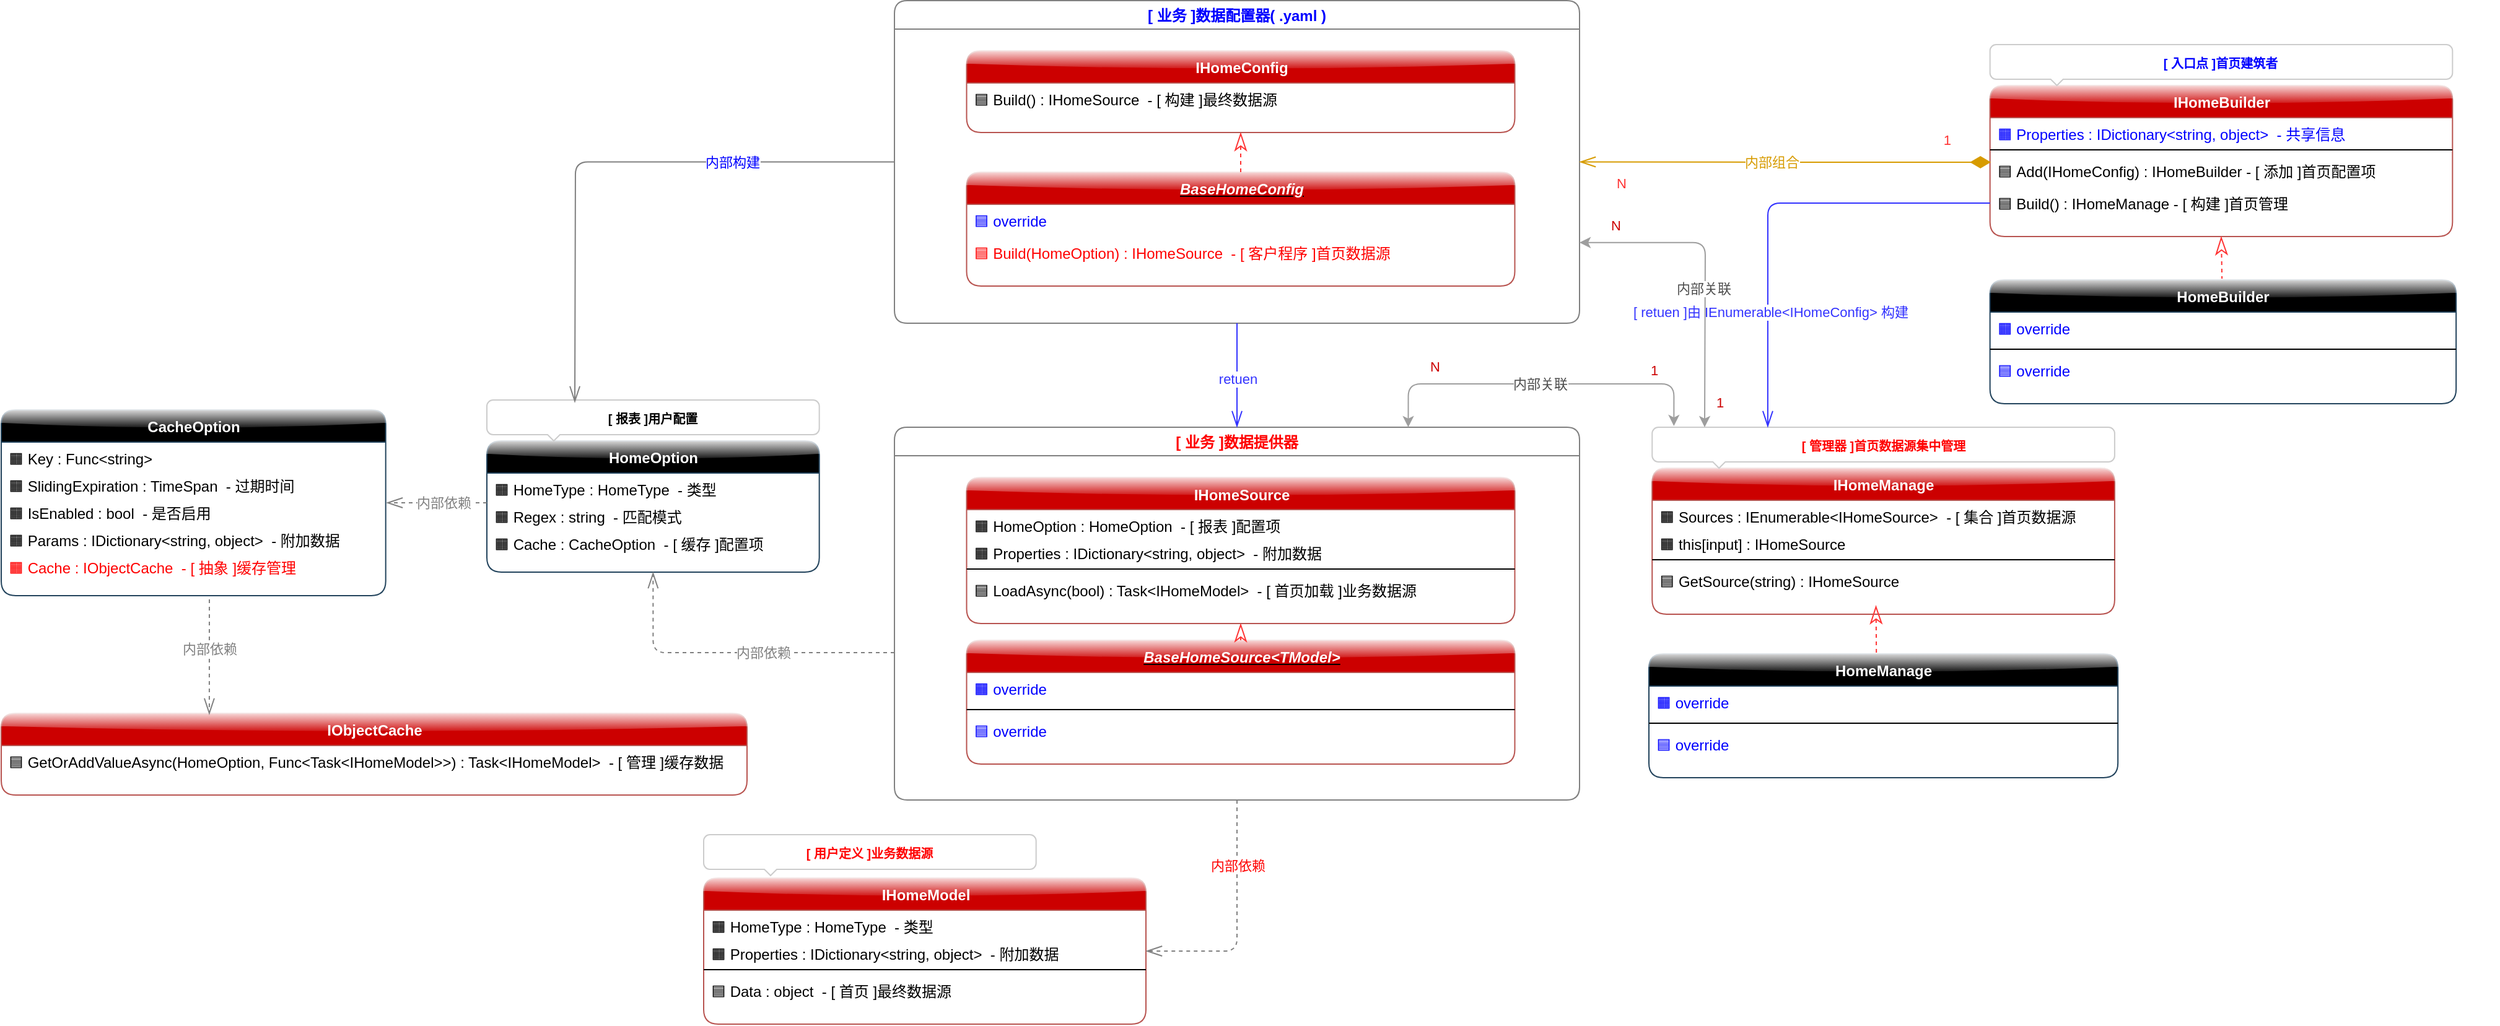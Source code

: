 <mxfile version="15.8.7" type="device"><diagram id="SY7ns65x8d1yD-m2NZGZ" name="第 1 页"><mxGraphModel dx="2246" dy="1025" grid="1" gridSize="7" guides="1" tooltips="1" connect="1" arrows="1" fold="1" page="1" pageScale="1" pageWidth="827" pageHeight="1169" math="0" shadow="0"><root><mxCell id="0"/><mxCell id="1" parent="0"/><mxCell id="hZXNGNh2uMzxgS16nsHw-1" value="" style="group;rounded=1;" parent="1" vertex="1" connectable="0"><mxGeometry x="812" y="168" width="448" height="175" as="geometry"/></mxCell><mxCell id="hZXNGNh2uMzxgS16nsHw-2" value="&lt;div style=&quot;text-align: left&quot;&gt;&lt;font color=&quot;#ffffff&quot;&gt;IHomeBuilder&lt;/font&gt;&lt;br&gt;&lt;/div&gt;" style="swimlane;fontStyle=1;align=center;verticalAlign=top;childLayout=stackLayout;horizontal=1;startSize=26;horizontalStack=0;resizeParent=1;resizeParentMax=0;resizeLast=0;collapsible=1;marginBottom=0;html=1;strokeColor=#b85450;fillColor=#CC0000;glass=1;rounded=1;" parent="hZXNGNh2uMzxgS16nsHw-1" vertex="1"><mxGeometry x="37.333" y="53" width="373.333" height="122" as="geometry"><mxRectangle x="37.333" y="53" width="105" height="28" as="alternateBounds"/></mxGeometry></mxCell><mxCell id="hZXNGNh2uMzxgS16nsHw-3" value="🟧 Properties : IDictionary&lt;string, object&gt;  - 共享信息" style="text;strokeColor=none;fillColor=none;align=left;verticalAlign=top;spacingLeft=4;spacingRight=4;overflow=hidden;rotatable=0;points=[[0,0.5],[1,0.5]];portConstraint=eastwest;rounded=1;fontColor=#0000FF;" parent="hZXNGNh2uMzxgS16nsHw-2" vertex="1"><mxGeometry y="26" width="373.333" height="22" as="geometry"/></mxCell><mxCell id="hZXNGNh2uMzxgS16nsHw-4" value="" style="line;strokeWidth=1;fillColor=none;align=left;verticalAlign=middle;spacingTop=-1;spacingLeft=3;spacingRight=3;rotatable=0;labelPosition=right;points=[];portConstraint=eastwest;rounded=1;" parent="hZXNGNh2uMzxgS16nsHw-2" vertex="1"><mxGeometry y="48" width="373.333" height="8" as="geometry"/></mxCell><mxCell id="hZXNGNh2uMzxgS16nsHw-5" value="🟦 Add(IHomeConfig) : IHomeBuilder - [ 添加 ]首页配置项" style="text;strokeColor=none;fillColor=none;align=left;verticalAlign=top;spacingLeft=4;spacingRight=4;overflow=hidden;rotatable=0;points=[[0,0.5],[1,0.5]];portConstraint=eastwest;rounded=1;" parent="hZXNGNh2uMzxgS16nsHw-2" vertex="1"><mxGeometry y="56" width="373.333" height="26" as="geometry"/></mxCell><mxCell id="hZXNGNh2uMzxgS16nsHw-7" value="🟦 Build() : IHomeManage - [ 构建 ]首页管理" style="text;strokeColor=none;fillColor=none;align=left;verticalAlign=top;spacingLeft=4;spacingRight=4;overflow=hidden;rotatable=0;points=[[0,0.5],[1,0.5]];portConstraint=eastwest;rounded=1;" parent="hZXNGNh2uMzxgS16nsHw-2" vertex="1"><mxGeometry y="82" width="373.333" height="26" as="geometry"/></mxCell><mxCell id="hZXNGNh2uMzxgS16nsHw-21" value="" style="text;strokeColor=none;fillColor=none;align=left;verticalAlign=middle;spacingTop=-1;spacingLeft=4;spacingRight=4;rotatable=0;labelPosition=right;points=[];portConstraint=eastwest;" parent="hZXNGNh2uMzxgS16nsHw-2" vertex="1"><mxGeometry y="108" width="373.333" height="14" as="geometry"/></mxCell><mxCell id="hZXNGNh2uMzxgS16nsHw-6" value="&lt;font color=&quot;#0000ff&quot;&gt;[ 入口点 ]首页建筑者&lt;/font&gt;" style="html=1;shadow=0;dashed=0;shape=mxgraph.bootstrap.popover;fillColor=#ffffff;strokeColor=#CCCCCC;dx=54;dy=5;rSize=5;whiteSpace=wrap;verticalAlign=top;spacing=10;fontSize=10;spacingLeft=0;align=center;spacingTop=-5;sketch=0;rounded=1;fontStyle=1" parent="hZXNGNh2uMzxgS16nsHw-1" vertex="1"><mxGeometry x="37.333" y="20" width="373.333" height="33" as="geometry"/></mxCell><mxCell id="hZXNGNh2uMzxgS16nsHw-14" value="" style="endArrow=classicThin;dashed=1;endFill=0;endSize=12;html=1;startSize=6;strokeColor=#FF3333;entryX=0.5;entryY=1;entryDx=0;entryDy=0;" parent="1" source="hZXNGNh2uMzxgS16nsHw-15" target="hZXNGNh2uMzxgS16nsHw-2" edge="1"><mxGeometry width="160" relative="1" as="geometry"><mxPoint x="1023" y="385" as="sourcePoint"/><mxPoint x="1023" y="343" as="targetPoint"/></mxGeometry></mxCell><mxCell id="hZXNGNh2uMzxgS16nsHw-15" value="&lt;font color=&quot;#ffffff&quot;&gt;HomeBuilder&lt;/font&gt;" style="swimlane;fontStyle=1;align=center;verticalAlign=top;childLayout=stackLayout;horizontal=1;startSize=26;horizontalStack=0;resizeParent=1;resizeParentMax=0;resizeLast=0;collapsible=1;marginBottom=0;html=1;strokeColor=#23445d;glass=1;fillColor=#000000;rounded=1;" parent="1" vertex="1"><mxGeometry x="849.33" y="378" width="376.25" height="100" as="geometry"/></mxCell><mxCell id="hZXNGNh2uMzxgS16nsHw-20" value="🟧 override" style="text;strokeColor=none;fillColor=none;align=left;verticalAlign=top;spacingLeft=4;spacingRight=4;overflow=hidden;rotatable=0;points=[[0,0.5],[1,0.5]];portConstraint=eastwest;fontColor=#0000FF;rounded=1;" parent="hZXNGNh2uMzxgS16nsHw-15" vertex="1"><mxGeometry y="26" width="376.25" height="26" as="geometry"/></mxCell><mxCell id="hZXNGNh2uMzxgS16nsHw-17" value="" style="line;strokeWidth=1;fillColor=none;align=left;verticalAlign=middle;spacingTop=-1;spacingLeft=3;spacingRight=3;rotatable=0;labelPosition=right;points=[];portConstraint=eastwest;rounded=1;" parent="hZXNGNh2uMzxgS16nsHw-15" vertex="1"><mxGeometry y="52" width="376.25" height="8" as="geometry"/></mxCell><mxCell id="hZXNGNh2uMzxgS16nsHw-19" value="🟦 override" style="text;strokeColor=none;fillColor=none;align=left;verticalAlign=top;spacingLeft=4;spacingRight=4;overflow=hidden;rotatable=0;points=[[0,0.5],[1,0.5]];portConstraint=eastwest;fontColor=#0000FF;rounded=1;" parent="hZXNGNh2uMzxgS16nsHw-15" vertex="1"><mxGeometry y="60" width="376.25" height="26" as="geometry"/></mxCell><mxCell id="hZXNGNh2uMzxgS16nsHw-22" value="" style="text;strokeColor=none;fillColor=none;align=left;verticalAlign=middle;spacingTop=-1;spacingLeft=4;spacingRight=4;rotatable=0;labelPosition=right;points=[];portConstraint=eastwest;" parent="hZXNGNh2uMzxgS16nsHw-15" vertex="1"><mxGeometry y="86" width="376.25" height="14" as="geometry"/></mxCell><mxCell id="hZXNGNh2uMzxgS16nsHw-38" value="[ 业务 ]数据配置器( .yaml )" style="swimlane;sketch=0;strokeColor=#808080;align=center;rounded=1;fontColor=#0000FF;" parent="1" vertex="1"><mxGeometry x="-35" y="152.5" width="553" height="260.5" as="geometry"><mxRectangle x="-35" y="152.5" width="84" height="28" as="alternateBounds"/></mxGeometry></mxCell><mxCell id="hZXNGNh2uMzxgS16nsHw-32" value="" style="group;rounded=1;" parent="hZXNGNh2uMzxgS16nsHw-38" vertex="1" connectable="0"><mxGeometry x="14" y="85.5" width="531" height="155" as="geometry"/></mxCell><mxCell id="hZXNGNh2uMzxgS16nsHw-33" value="&lt;div style=&quot;text-align: left&quot;&gt;&lt;font color=&quot;#ffffff&quot;&gt;BaseHomeConfig&lt;/font&gt;&lt;br&gt;&lt;/div&gt;" style="swimlane;fontStyle=7;align=center;verticalAlign=top;childLayout=stackLayout;horizontal=1;startSize=26;horizontalStack=0;resizeParent=1;resizeParentMax=0;resizeLast=0;collapsible=1;marginBottom=0;html=1;strokeColor=#b85450;fillColor=#CC0000;glass=1;rounded=1;" parent="hZXNGNh2uMzxgS16nsHw-32" vertex="1"><mxGeometry x="44.25" y="53" width="442.5" height="92" as="geometry"/></mxCell><mxCell id="hZXNGNh2uMzxgS16nsHw-41" value="🟦 override" style="text;strokeColor=none;fillColor=none;align=left;verticalAlign=top;spacingLeft=4;spacingRight=4;overflow=hidden;rotatable=0;points=[[0,0.5],[1,0.5]];portConstraint=eastwest;fontColor=#0000FF;rounded=1;" parent="hZXNGNh2uMzxgS16nsHw-33" vertex="1"><mxGeometry y="26" width="442.5" height="26" as="geometry"/></mxCell><mxCell id="hZXNGNh2uMzxgS16nsHw-42" value="🟦 Build(HomeOption) : IHomeSource  - [ 客户程序 ]首页数据源" style="text;strokeColor=none;fillColor=none;align=left;verticalAlign=top;spacingLeft=4;spacingRight=4;overflow=hidden;rotatable=0;points=[[0,0.5],[1,0.5]];portConstraint=eastwest;rounded=1;fontColor=#FF0000;" parent="hZXNGNh2uMzxgS16nsHw-33" vertex="1"><mxGeometry y="52" width="442.5" height="26" as="geometry"/></mxCell><mxCell id="hZXNGNh2uMzxgS16nsHw-43" value="" style="text;strokeColor=none;fillColor=none;align=left;verticalAlign=middle;spacingTop=-1;spacingLeft=4;spacingRight=4;rotatable=0;labelPosition=right;points=[];portConstraint=eastwest;fontColor=#0000FF;" parent="hZXNGNh2uMzxgS16nsHw-33" vertex="1"><mxGeometry y="78" width="442.5" height="14" as="geometry"/></mxCell><mxCell id="hZXNGNh2uMzxgS16nsHw-40" value="" style="endArrow=classicThin;dashed=1;endFill=0;endSize=12;html=1;startSize=6;strokeColor=#FF3333;exitX=0.5;exitY=0;exitDx=0;exitDy=0;entryX=0.5;entryY=1;entryDx=0;entryDy=0;" parent="hZXNGNh2uMzxgS16nsHw-38" source="hZXNGNh2uMzxgS16nsHw-33" target="hZXNGNh2uMzxgS16nsHw-25" edge="1"><mxGeometry width="160" relative="1" as="geometry"><mxPoint x="484.433" y="266" as="sourcePoint"/><mxPoint x="246" y="161" as="targetPoint"/></mxGeometry></mxCell><mxCell id="hZXNGNh2uMzxgS16nsHw-25" value="&lt;div style=&quot;text-align: left&quot;&gt;&lt;font color=&quot;#ffffff&quot;&gt;IHomeConfig&lt;/font&gt;&lt;br&gt;&lt;/div&gt;" style="swimlane;fontStyle=1;align=center;verticalAlign=top;childLayout=stackLayout;horizontal=1;startSize=26;horizontalStack=0;resizeParent=1;resizeParentMax=0;resizeLast=0;collapsible=1;marginBottom=0;html=1;strokeColor=#b85450;fillColor=#CC0000;glass=1;rounded=1;" parent="hZXNGNh2uMzxgS16nsHw-38" vertex="1"><mxGeometry x="58.25" y="40.5" width="442.5" height="66" as="geometry"><mxRectangle x="37.333" y="53" width="105" height="28" as="alternateBounds"/></mxGeometry></mxCell><mxCell id="hZXNGNh2uMzxgS16nsHw-28" value="🟦 Build() : IHomeSource  - [ 构建 ]最终数据源" style="text;strokeColor=none;fillColor=none;align=left;verticalAlign=top;spacingLeft=4;spacingRight=4;overflow=hidden;rotatable=0;points=[[0,0.5],[1,0.5]];portConstraint=eastwest;rounded=1;" parent="hZXNGNh2uMzxgS16nsHw-25" vertex="1"><mxGeometry y="26" width="442.5" height="26" as="geometry"/></mxCell><mxCell id="hZXNGNh2uMzxgS16nsHw-30" value="" style="text;strokeColor=none;fillColor=none;align=left;verticalAlign=middle;spacingTop=-1;spacingLeft=4;spacingRight=4;rotatable=0;labelPosition=right;points=[];portConstraint=eastwest;" parent="hZXNGNh2uMzxgS16nsHw-25" vertex="1"><mxGeometry y="52" width="442.5" height="14" as="geometry"/></mxCell><mxCell id="hZXNGNh2uMzxgS16nsHw-49" value="" style="group;rounded=1;" parent="1" vertex="1" connectable="0"><mxGeometry x="-378" y="455" width="322" height="159" as="geometry"/></mxCell><mxCell id="hZXNGNh2uMzxgS16nsHw-50" value="&lt;font color=&quot;#ffffff&quot;&gt;HomeOption&lt;/font&gt;" style="swimlane;fontStyle=1;align=center;verticalAlign=top;childLayout=stackLayout;horizontal=1;startSize=26;horizontalStack=0;resizeParent=1;resizeParentMax=0;resizeLast=0;collapsible=1;marginBottom=0;html=1;strokeColor=#23445d;glass=1;fillColor=#000000;rounded=1;" parent="hZXNGNh2uMzxgS16nsHw-49" vertex="1"><mxGeometry x="14.003" y="53" width="268.333" height="106" as="geometry"><mxRectangle x="14.003" y="53" width="98" height="28" as="alternateBounds"/></mxGeometry></mxCell><mxCell id="jyAN3Wuhjt9Z0SbVjXpQ-43" value="🟧 HomeType : HomeType  - 类型" style="text;strokeColor=none;fillColor=none;align=left;verticalAlign=top;spacingLeft=4;spacingRight=4;overflow=hidden;rotatable=0;points=[[0,0.5],[1,0.5]];portConstraint=eastwest;rounded=1;" parent="hZXNGNh2uMzxgS16nsHw-50" vertex="1"><mxGeometry y="26" width="268.333" height="22" as="geometry"/></mxCell><mxCell id="jyAN3Wuhjt9Z0SbVjXpQ-41" value="🟧 Regex : string  - 匹配模式" style="text;strokeColor=none;fillColor=none;align=left;verticalAlign=top;spacingLeft=4;spacingRight=4;overflow=hidden;rotatable=0;points=[[0,0.5],[1,0.5]];portConstraint=eastwest;rounded=1;" parent="hZXNGNh2uMzxgS16nsHw-50" vertex="1"><mxGeometry y="48" width="268.333" height="22" as="geometry"/></mxCell><mxCell id="jyAN3Wuhjt9Z0SbVjXpQ-42" value="🟧 Cache : CacheOption  - [ 缓存 ]配置项" style="text;strokeColor=none;fillColor=none;align=left;verticalAlign=top;spacingLeft=4;spacingRight=4;overflow=hidden;rotatable=0;points=[[0,0.5],[1,0.5]];portConstraint=eastwest;rounded=1;" parent="hZXNGNh2uMzxgS16nsHw-50" vertex="1"><mxGeometry y="70" width="268.333" height="22" as="geometry"/></mxCell><mxCell id="hZXNGNh2uMzxgS16nsHw-58" value="" style="text;strokeColor=none;fillColor=none;align=left;verticalAlign=middle;spacingTop=-1;spacingLeft=4;spacingRight=4;rotatable=0;labelPosition=right;points=[];portConstraint=eastwest;fontColor=#FF0000;" parent="hZXNGNh2uMzxgS16nsHw-50" vertex="1"><mxGeometry y="92" width="268.333" height="14" as="geometry"/></mxCell><mxCell id="hZXNGNh2uMzxgS16nsHw-54" value="&lt;b&gt;[ 报表 ]用户配置&lt;/b&gt;" style="html=1;shadow=0;dashed=0;shape=mxgraph.bootstrap.popover;fillColor=#ffffff;strokeColor=#CCCCCC;dx=54;dy=5;rSize=5;whiteSpace=wrap;verticalAlign=top;spacing=10;fontSize=10;spacingLeft=0;align=center;spacingTop=-5;sketch=0;rounded=1;" parent="hZXNGNh2uMzxgS16nsHw-49" vertex="1"><mxGeometry x="14.003" y="20" width="268.333" height="33" as="geometry"/></mxCell><mxCell id="hZXNGNh2uMzxgS16nsHw-59" value="&lt;font color=&quot;#0000ff&quot;&gt;内部构建&lt;/font&gt;" style="endArrow=openThin;endSize=11;html=1;fontColor=#000000;endFill=0;fillColor=#bac8d3;strokeColor=#808080;edgeStyle=orthogonalEdgeStyle;exitX=0;exitY=0.5;exitDx=0;exitDy=0;" parent="1" source="hZXNGNh2uMzxgS16nsHw-38" edge="1"><mxGeometry x="-0.418" width="160" relative="1" as="geometry"><mxPoint x="-35" y="390" as="sourcePoint"/><mxPoint x="-293" y="477" as="targetPoint"/><mxPoint as="offset"/></mxGeometry></mxCell><mxCell id="jyAN3Wuhjt9Z0SbVjXpQ-1" value="&lt;font color=&quot;#d79b00&quot;&gt;内部组合&lt;/font&gt;" style="endArrow=openThin;html=1;endSize=11;startArrow=diamondThin;startSize=14;startFill=1;edgeStyle=orthogonalEdgeStyle;fontColor=#000000;fillColor=#ffcd28;gradientColor=#ffa500;strokeColor=#D79B00;endFill=0;exitX=0.002;exitY=0.231;exitDx=0;exitDy=0;entryX=1;entryY=0.5;entryDx=0;entryDy=0;exitPerimeter=0;" parent="1" source="hZXNGNh2uMzxgS16nsHw-5" target="hZXNGNh2uMzxgS16nsHw-38" edge="1"><mxGeometry x="0.067" relative="1" as="geometry"><mxPoint x="371" y="192" as="sourcePoint"/><mxPoint x="371" y="42" as="targetPoint"/><mxPoint as="offset"/></mxGeometry></mxCell><mxCell id="jyAN3Wuhjt9Z0SbVjXpQ-2" value="N" style="edgeLabel;resizable=0;html=1;align=left;verticalAlign=top;fontColor=#FF3333;rounded=1;" parent="jyAN3Wuhjt9Z0SbVjXpQ-1" connectable="0" vertex="1"><mxGeometry x="-1" relative="1" as="geometry"><mxPoint x="-304.08" y="3.99" as="offset"/></mxGeometry></mxCell><mxCell id="jyAN3Wuhjt9Z0SbVjXpQ-3" value="1" style="edgeLabel;resizable=0;html=1;align=right;verticalAlign=top;fontColor=#FF3333;rounded=1;" parent="jyAN3Wuhjt9Z0SbVjXpQ-1" connectable="0" vertex="1"><mxGeometry x="1" relative="1" as="geometry"><mxPoint x="300.72" y="-30.75" as="offset"/></mxGeometry></mxCell><mxCell id="jyAN3Wuhjt9Z0SbVjXpQ-4" value="[ 业务 ]数据提供器" style="swimlane;sketch=0;strokeColor=#808080;align=center;rounded=1;fontColor=#FF0000;" parent="1" vertex="1"><mxGeometry x="-35" y="497" width="553" height="301" as="geometry"><mxRectangle x="-35" y="497" width="84" height="28" as="alternateBounds"/></mxGeometry></mxCell><mxCell id="jyAN3Wuhjt9Z0SbVjXpQ-5" value="" style="group;rounded=1;" parent="jyAN3Wuhjt9Z0SbVjXpQ-4" vertex="1" connectable="0"><mxGeometry x="14" y="119" width="531" height="155" as="geometry"/></mxCell><mxCell id="jyAN3Wuhjt9Z0SbVjXpQ-6" value="&lt;div style=&quot;text-align: left&quot;&gt;&lt;font color=&quot;#ffffff&quot;&gt;BaseHomeSource&amp;lt;TModel&amp;gt;&lt;/font&gt;&lt;br&gt;&lt;/div&gt;" style="swimlane;fontStyle=7;align=center;verticalAlign=top;childLayout=stackLayout;horizontal=1;startSize=26;horizontalStack=0;resizeParent=1;resizeParentMax=0;resizeLast=0;collapsible=1;marginBottom=0;html=1;strokeColor=#b85450;fillColor=#CC0000;glass=1;rounded=1;" parent="jyAN3Wuhjt9Z0SbVjXpQ-5" vertex="1"><mxGeometry x="44.25" y="53" width="442.5" height="100" as="geometry"/></mxCell><mxCell id="jyAN3Wuhjt9Z0SbVjXpQ-16" value="🟧 override" style="text;strokeColor=none;fillColor=none;align=left;verticalAlign=top;spacingLeft=4;spacingRight=4;overflow=hidden;rotatable=0;points=[[0,0.5],[1,0.5]];portConstraint=eastwest;fontColor=#0000FF;rounded=1;" parent="jyAN3Wuhjt9Z0SbVjXpQ-6" vertex="1"><mxGeometry y="26" width="442.5" height="26" as="geometry"/></mxCell><mxCell id="jyAN3Wuhjt9Z0SbVjXpQ-17" value="" style="line;strokeWidth=1;fillColor=none;align=left;verticalAlign=middle;spacingTop=-1;spacingLeft=3;spacingRight=3;rotatable=0;labelPosition=right;points=[];portConstraint=eastwest;rounded=1;" parent="jyAN3Wuhjt9Z0SbVjXpQ-6" vertex="1"><mxGeometry y="52" width="442.5" height="8" as="geometry"/></mxCell><mxCell id="jyAN3Wuhjt9Z0SbVjXpQ-7" value="🟦 override" style="text;strokeColor=none;fillColor=none;align=left;verticalAlign=top;spacingLeft=4;spacingRight=4;overflow=hidden;rotatable=0;points=[[0,0.5],[1,0.5]];portConstraint=eastwest;fontColor=#0000FF;rounded=1;" parent="jyAN3Wuhjt9Z0SbVjXpQ-6" vertex="1"><mxGeometry y="60" width="442.5" height="26" as="geometry"/></mxCell><mxCell id="jyAN3Wuhjt9Z0SbVjXpQ-9" value="" style="text;strokeColor=none;fillColor=none;align=left;verticalAlign=middle;spacingTop=-1;spacingLeft=4;spacingRight=4;rotatable=0;labelPosition=right;points=[];portConstraint=eastwest;fontColor=#0000FF;" parent="jyAN3Wuhjt9Z0SbVjXpQ-6" vertex="1"><mxGeometry y="86" width="442.5" height="14" as="geometry"/></mxCell><mxCell id="jyAN3Wuhjt9Z0SbVjXpQ-10" value="" style="endArrow=classicThin;dashed=1;endFill=0;endSize=12;html=1;startSize=6;strokeColor=#FF3333;exitX=0.5;exitY=0;exitDx=0;exitDy=0;entryX=0.5;entryY=1;entryDx=0;entryDy=0;" parent="jyAN3Wuhjt9Z0SbVjXpQ-4" source="jyAN3Wuhjt9Z0SbVjXpQ-6" target="jyAN3Wuhjt9Z0SbVjXpQ-11" edge="1"><mxGeometry width="160" relative="1" as="geometry"><mxPoint x="484.433" y="266" as="sourcePoint"/><mxPoint x="246" y="161" as="targetPoint"/></mxGeometry></mxCell><mxCell id="jyAN3Wuhjt9Z0SbVjXpQ-11" value="&lt;div style=&quot;text-align: left&quot;&gt;&lt;font color=&quot;#ffffff&quot;&gt;IHomeSource&lt;/font&gt;&lt;br&gt;&lt;/div&gt;" style="swimlane;fontStyle=1;align=center;verticalAlign=top;childLayout=stackLayout;horizontal=1;startSize=26;horizontalStack=0;resizeParent=1;resizeParentMax=0;resizeLast=0;collapsible=1;marginBottom=0;html=1;strokeColor=#b85450;fillColor=#CC0000;glass=1;rounded=1;" parent="jyAN3Wuhjt9Z0SbVjXpQ-4" vertex="1"><mxGeometry x="58.25" y="40.5" width="442.5" height="118" as="geometry"><mxRectangle x="37.333" y="53" width="105" height="28" as="alternateBounds"/></mxGeometry></mxCell><mxCell id="jyAN3Wuhjt9Z0SbVjXpQ-14" value="🟧 HomeOption : HomeOption  - [ 报表 ]配置项" style="text;strokeColor=none;fillColor=none;align=left;verticalAlign=top;spacingLeft=4;spacingRight=4;overflow=hidden;rotatable=0;points=[[0,0.5],[1,0.5]];portConstraint=eastwest;rounded=1;" parent="jyAN3Wuhjt9Z0SbVjXpQ-11" vertex="1"><mxGeometry y="26" width="442.5" height="22" as="geometry"/></mxCell><mxCell id="uNJPFzt8J9n4XxDeCnJy-1" value="🟧 Properties : IDictionary&lt;string, object&gt;  - 附加数据" style="text;strokeColor=none;fillColor=none;align=left;verticalAlign=top;spacingLeft=4;spacingRight=4;overflow=hidden;rotatable=0;points=[[0,0.5],[1,0.5]];portConstraint=eastwest;rounded=1;fontColor=#000000;" parent="jyAN3Wuhjt9Z0SbVjXpQ-11" vertex="1"><mxGeometry y="48" width="442.5" height="22" as="geometry"/></mxCell><mxCell id="jyAN3Wuhjt9Z0SbVjXpQ-15" value="" style="line;strokeWidth=1;fillColor=none;align=left;verticalAlign=middle;spacingTop=-1;spacingLeft=3;spacingRight=3;rotatable=0;labelPosition=right;points=[];portConstraint=eastwest;rounded=1;" parent="jyAN3Wuhjt9Z0SbVjXpQ-11" vertex="1"><mxGeometry y="70" width="442.5" height="8" as="geometry"/></mxCell><mxCell id="jyAN3Wuhjt9Z0SbVjXpQ-12" value="🟦 LoadAsync(bool) : Task&lt;IHomeModel&gt;  - [ 首页加载 ]业务数据源" style="text;strokeColor=none;fillColor=none;align=left;verticalAlign=top;spacingLeft=4;spacingRight=4;overflow=hidden;rotatable=0;points=[[0,0.5],[1,0.5]];portConstraint=eastwest;rounded=1;" parent="jyAN3Wuhjt9Z0SbVjXpQ-11" vertex="1"><mxGeometry y="78" width="442.5" height="26" as="geometry"/></mxCell><mxCell id="jyAN3Wuhjt9Z0SbVjXpQ-13" value="" style="text;strokeColor=none;fillColor=none;align=left;verticalAlign=middle;spacingTop=-1;spacingLeft=4;spacingRight=4;rotatable=0;labelPosition=right;points=[];portConstraint=eastwest;" parent="jyAN3Wuhjt9Z0SbVjXpQ-11" vertex="1"><mxGeometry y="104" width="442.5" height="14" as="geometry"/></mxCell><mxCell id="jyAN3Wuhjt9Z0SbVjXpQ-18" value="&lt;font color=&quot;#808080&quot;&gt;内部依赖&lt;/font&gt;" style="endArrow=openThin;endSize=11;dashed=1;html=1;fontColor=#000000;endFill=0;fillColor=#bac8d3;strokeColor=#808080;edgeStyle=orthogonalEdgeStyle;entryX=0.5;entryY=1;entryDx=0;entryDy=0;" parent="1" target="hZXNGNh2uMzxgS16nsHw-50" edge="1"><mxGeometry x="-0.184" width="160" relative="1" as="geometry"><mxPoint x="-35" y="679" as="sourcePoint"/><mxPoint x="-301" y="623" as="targetPoint"/><mxPoint as="offset"/><Array as="points"><mxPoint x="-35" y="679"/><mxPoint x="-230" y="679"/></Array></mxGeometry></mxCell><mxCell id="jyAN3Wuhjt9Z0SbVjXpQ-19" value="&lt;font color=&quot;#3333ff&quot;&gt;retuen&lt;/font&gt;" style="endArrow=openThin;endSize=11;html=1;fontColor=#000000;endFill=0;fillColor=#0050ef;strokeColor=#3333FF;exitX=0.5;exitY=1;exitDx=0;exitDy=0;entryX=0.5;entryY=0;entryDx=0;entryDy=0;" parent="1" source="hZXNGNh2uMzxgS16nsHw-38" target="jyAN3Wuhjt9Z0SbVjXpQ-4" edge="1"><mxGeometry x="0.067" width="160" relative="1" as="geometry"><mxPoint x="708" y="192" as="sourcePoint"/><mxPoint x="708" y="42" as="targetPoint"/><mxPoint as="offset"/><Array as="points"/></mxGeometry></mxCell><mxCell id="jyAN3Wuhjt9Z0SbVjXpQ-20" value="" style="group;rounded=1;" parent="1" vertex="1" connectable="0"><mxGeometry x="532" y="490" width="487.957" height="175" as="geometry"/></mxCell><mxCell id="jyAN3Wuhjt9Z0SbVjXpQ-21" value="&lt;div style=&quot;text-align: left&quot;&gt;&lt;font color=&quot;#ffffff&quot;&gt;IHomeManage&lt;/font&gt;&lt;br&gt;&lt;/div&gt;" style="swimlane;fontStyle=1;align=center;verticalAlign=top;childLayout=stackLayout;horizontal=1;startSize=26;horizontalStack=0;resizeParent=1;resizeParentMax=0;resizeLast=0;collapsible=1;marginBottom=0;html=1;strokeColor=#b85450;fillColor=#CC0000;glass=1;rounded=1;" parent="jyAN3Wuhjt9Z0SbVjXpQ-20" vertex="1"><mxGeometry x="44.623" y="40" width="373.333" height="118" as="geometry"><mxRectangle x="44.623" y="40" width="105" height="28" as="alternateBounds"/></mxGeometry></mxCell><mxCell id="jyAN3Wuhjt9Z0SbVjXpQ-22" value="🟧 Sources : IEnumerable&lt;IHomeSource&gt;  - [ 集合 ]首页数据源" style="text;strokeColor=none;fillColor=none;align=left;verticalAlign=top;spacingLeft=4;spacingRight=4;overflow=hidden;rotatable=0;points=[[0,0.5],[1,0.5]];portConstraint=eastwest;rounded=1;" parent="jyAN3Wuhjt9Z0SbVjXpQ-21" vertex="1"><mxGeometry y="26" width="373.333" height="22" as="geometry"/></mxCell><mxCell id="jyAN3Wuhjt9Z0SbVjXpQ-30" value="🟧 this[input] : IHomeSource  " style="text;strokeColor=none;fillColor=none;align=left;verticalAlign=top;spacingLeft=4;spacingRight=4;overflow=hidden;rotatable=0;points=[[0,0.5],[1,0.5]];portConstraint=eastwest;rounded=1;" parent="jyAN3Wuhjt9Z0SbVjXpQ-21" vertex="1"><mxGeometry y="48" width="373.333" height="22" as="geometry"/></mxCell><mxCell id="jyAN3Wuhjt9Z0SbVjXpQ-23" value="" style="line;strokeWidth=1;fillColor=none;align=left;verticalAlign=middle;spacingTop=-1;spacingLeft=3;spacingRight=3;rotatable=0;labelPosition=right;points=[];portConstraint=eastwest;rounded=1;" parent="jyAN3Wuhjt9Z0SbVjXpQ-21" vertex="1"><mxGeometry y="70" width="373.333" height="8" as="geometry"/></mxCell><mxCell id="jyAN3Wuhjt9Z0SbVjXpQ-24" value="🟦 GetSource(string) : IHomeSource" style="text;strokeColor=none;fillColor=none;align=left;verticalAlign=top;spacingLeft=4;spacingRight=4;overflow=hidden;rotatable=0;points=[[0,0.5],[1,0.5]];portConstraint=eastwest;rounded=1;" parent="jyAN3Wuhjt9Z0SbVjXpQ-21" vertex="1"><mxGeometry y="78" width="373.333" height="26" as="geometry"/></mxCell><mxCell id="jyAN3Wuhjt9Z0SbVjXpQ-26" value="" style="text;strokeColor=none;fillColor=none;align=left;verticalAlign=middle;spacingTop=-1;spacingLeft=4;spacingRight=4;rotatable=0;labelPosition=right;points=[];portConstraint=eastwest;" parent="jyAN3Wuhjt9Z0SbVjXpQ-21" vertex="1"><mxGeometry y="104" width="373.333" height="14" as="geometry"/></mxCell><mxCell id="jyAN3Wuhjt9Z0SbVjXpQ-27" value="&lt;font color=&quot;#ff0000&quot;&gt;[ 管理器 ]首页数据源集中管理&lt;/font&gt;" style="html=1;shadow=0;dashed=0;shape=mxgraph.bootstrap.popover;fillColor=#ffffff;strokeColor=#CCCCCC;dx=54;dy=5;rSize=5;whiteSpace=wrap;verticalAlign=top;spacing=10;fontSize=10;spacingLeft=0;align=center;spacingTop=-5;sketch=0;rounded=1;fontStyle=1" parent="jyAN3Wuhjt9Z0SbVjXpQ-20" vertex="1"><mxGeometry x="44.623" y="7" width="373.333" height="33" as="geometry"/></mxCell><mxCell id="jyAN3Wuhjt9Z0SbVjXpQ-31" value="&lt;font color=&quot;#3333ff&quot;&gt;[ retuen ]由 IEnumerable&amp;lt;IHomeConfig&amp;gt; 构建&lt;/font&gt;" style="endArrow=openThin;endSize=11;html=1;fontColor=#000000;endFill=0;fillColor=#0050ef;strokeColor=#3333FF;exitX=0;exitY=0.5;exitDx=0;exitDy=0;edgeStyle=orthogonalEdgeStyle;entryX=0.25;entryY=0;entryDx=0;entryDy=0;entryPerimeter=0;" parent="1" source="hZXNGNh2uMzxgS16nsHw-7" target="jyAN3Wuhjt9Z0SbVjXpQ-27" edge="1"><mxGeometry x="0.485" y="2" width="160" relative="1" as="geometry"><mxPoint x="658" y="336" as="sourcePoint"/><mxPoint x="735" y="504" as="targetPoint"/><mxPoint as="offset"/></mxGeometry></mxCell><mxCell id="jyAN3Wuhjt9Z0SbVjXpQ-35" value="" style="endArrow=classicThin;dashed=1;endFill=0;endSize=12;html=1;startSize=6;strokeColor=#FF3333;exitX=0.485;exitY=-0.01;exitDx=0;exitDy=0;exitPerimeter=0;" parent="1" source="jyAN3Wuhjt9Z0SbVjXpQ-36" edge="1"><mxGeometry width="160" relative="1" as="geometry"><mxPoint x="734.54" y="694" as="sourcePoint"/><mxPoint x="757.29" y="641" as="targetPoint"/></mxGeometry></mxCell><mxCell id="jyAN3Wuhjt9Z0SbVjXpQ-36" value="&lt;font color=&quot;#ffffff&quot;&gt;HomeManage&lt;/font&gt;" style="swimlane;fontStyle=1;align=center;verticalAlign=top;childLayout=stackLayout;horizontal=1;startSize=26;horizontalStack=0;resizeParent=1;resizeParentMax=0;resizeLast=0;collapsible=1;marginBottom=0;html=1;strokeColor=#23445d;glass=1;fillColor=#000000;rounded=1;" parent="1" vertex="1"><mxGeometry x="574.0" y="680" width="378.58" height="100" as="geometry"><mxRectangle x="644.0" y="692.5" width="105" height="28" as="alternateBounds"/></mxGeometry></mxCell><mxCell id="jyAN3Wuhjt9Z0SbVjXpQ-37" value="🟧 override" style="text;strokeColor=none;fillColor=none;align=left;verticalAlign=top;spacingLeft=4;spacingRight=4;overflow=hidden;rotatable=0;points=[[0,0.5],[1,0.5]];portConstraint=eastwest;fontColor=#0000FF;rounded=1;" parent="jyAN3Wuhjt9Z0SbVjXpQ-36" vertex="1"><mxGeometry y="26" width="378.58" height="26" as="geometry"/></mxCell><mxCell id="jyAN3Wuhjt9Z0SbVjXpQ-38" value="" style="line;strokeWidth=1;fillColor=none;align=left;verticalAlign=middle;spacingTop=-1;spacingLeft=3;spacingRight=3;rotatable=0;labelPosition=right;points=[];portConstraint=eastwest;rounded=1;" parent="jyAN3Wuhjt9Z0SbVjXpQ-36" vertex="1"><mxGeometry y="52" width="378.58" height="8" as="geometry"/></mxCell><mxCell id="jyAN3Wuhjt9Z0SbVjXpQ-39" value="🟦 override" style="text;strokeColor=none;fillColor=none;align=left;verticalAlign=top;spacingLeft=4;spacingRight=4;overflow=hidden;rotatable=0;points=[[0,0.5],[1,0.5]];portConstraint=eastwest;fontColor=#0000FF;rounded=1;" parent="jyAN3Wuhjt9Z0SbVjXpQ-36" vertex="1"><mxGeometry y="60" width="378.58" height="26" as="geometry"/></mxCell><mxCell id="jyAN3Wuhjt9Z0SbVjXpQ-40" value="" style="text;strokeColor=none;fillColor=none;align=left;verticalAlign=middle;spacingTop=-1;spacingLeft=4;spacingRight=4;rotatable=0;labelPosition=right;points=[];portConstraint=eastwest;" parent="jyAN3Wuhjt9Z0SbVjXpQ-36" vertex="1"><mxGeometry y="86" width="378.58" height="14" as="geometry"/></mxCell><mxCell id="jyAN3Wuhjt9Z0SbVjXpQ-45" value="&lt;font color=&quot;#ffffff&quot;&gt;CacheOption&lt;/font&gt;" style="swimlane;fontStyle=1;align=center;verticalAlign=top;childLayout=stackLayout;horizontal=1;startSize=26;horizontalStack=0;resizeParent=1;resizeParentMax=0;resizeLast=0;collapsible=1;marginBottom=0;html=1;strokeColor=#23445d;glass=1;fillColor=#000000;rounded=1;" parent="1" vertex="1"><mxGeometry x="-756" y="483" width="310.34" height="150" as="geometry"><mxRectangle x="-811.997" y="511" width="98" height="28" as="alternateBounds"/></mxGeometry></mxCell><mxCell id="jyAN3Wuhjt9Z0SbVjXpQ-46" value="🟧 Key : Func&lt;string&gt;" style="text;strokeColor=none;fillColor=none;align=left;verticalAlign=top;spacingLeft=4;spacingRight=4;overflow=hidden;rotatable=0;points=[[0,0.5],[1,0.5]];portConstraint=eastwest;rounded=1;" parent="jyAN3Wuhjt9Z0SbVjXpQ-45" vertex="1"><mxGeometry y="26" width="310.34" height="22" as="geometry"/></mxCell><mxCell id="jyAN3Wuhjt9Z0SbVjXpQ-47" value="🟧 SlidingExpiration : TimeSpan  - 过期时间" style="text;strokeColor=none;fillColor=none;align=left;verticalAlign=top;spacingLeft=4;spacingRight=4;overflow=hidden;rotatable=0;points=[[0,0.5],[1,0.5]];portConstraint=eastwest;rounded=1;" parent="jyAN3Wuhjt9Z0SbVjXpQ-45" vertex="1"><mxGeometry y="48" width="310.34" height="22" as="geometry"/></mxCell><mxCell id="jyAN3Wuhjt9Z0SbVjXpQ-48" value="🟧 IsEnabled : bool  - 是否启用" style="text;strokeColor=none;fillColor=none;align=left;verticalAlign=top;spacingLeft=4;spacingRight=4;overflow=hidden;rotatable=0;points=[[0,0.5],[1,0.5]];portConstraint=eastwest;rounded=1;" parent="jyAN3Wuhjt9Z0SbVjXpQ-45" vertex="1"><mxGeometry y="70" width="310.34" height="22" as="geometry"/></mxCell><mxCell id="7AUSNUq6myW9QqB8IOgT-1" value="🟧 Params : IDictionary&lt;string, object&gt;  - 附加数据" style="text;strokeColor=none;fillColor=none;align=left;verticalAlign=top;spacingLeft=4;spacingRight=4;overflow=hidden;rotatable=0;points=[[0,0.5],[1,0.5]];portConstraint=eastwest;rounded=1;" parent="jyAN3Wuhjt9Z0SbVjXpQ-45" vertex="1"><mxGeometry y="92" width="310.34" height="22" as="geometry"/></mxCell><mxCell id="jyAN3Wuhjt9Z0SbVjXpQ-51" value="🟧 Cache : IObjectCache  - [ 抽象 ]缓存管理" style="text;strokeColor=none;fillColor=none;align=left;verticalAlign=top;spacingLeft=4;spacingRight=4;overflow=hidden;rotatable=0;points=[[0,0.5],[1,0.5]];portConstraint=eastwest;rounded=1;fontColor=#FF0000;" parent="jyAN3Wuhjt9Z0SbVjXpQ-45" vertex="1"><mxGeometry y="114" width="310.34" height="22" as="geometry"/></mxCell><mxCell id="jyAN3Wuhjt9Z0SbVjXpQ-49" value="" style="text;strokeColor=none;fillColor=none;align=left;verticalAlign=middle;spacingTop=-1;spacingLeft=4;spacingRight=4;rotatable=0;labelPosition=right;points=[];portConstraint=eastwest;fontColor=#FF0000;" parent="jyAN3Wuhjt9Z0SbVjXpQ-45" vertex="1"><mxGeometry y="136" width="310.34" height="14" as="geometry"/></mxCell><mxCell id="jyAN3Wuhjt9Z0SbVjXpQ-52" value="&lt;div style=&quot;text-align: left&quot;&gt;&lt;font color=&quot;#ffffff&quot;&gt;IObjectCache&lt;/font&gt;&lt;br&gt;&lt;/div&gt;" style="swimlane;fontStyle=1;align=center;verticalAlign=top;childLayout=stackLayout;horizontal=1;startSize=26;horizontalStack=0;resizeParent=1;resizeParentMax=0;resizeLast=0;collapsible=1;marginBottom=0;html=1;strokeColor=#b85450;fillColor=#CC0000;glass=1;rounded=1;" parent="1" vertex="1"><mxGeometry x="-756" y="728" width="602" height="66" as="geometry"><mxRectangle x="-756" y="728" width="105" height="28" as="alternateBounds"/></mxGeometry></mxCell><mxCell id="jyAN3Wuhjt9Z0SbVjXpQ-55" value="🟦 GetOrAddValueAsync(HomeOption, Func&lt;Task&lt;IHomeModel&gt;&gt;) : Task&lt;IHomeModel&gt;  - [ 管理 ]缓存数据" style="text;strokeColor=none;fillColor=none;align=left;verticalAlign=top;spacingLeft=4;spacingRight=4;overflow=hidden;rotatable=0;points=[[0,0.5],[1,0.5]];portConstraint=eastwest;rounded=1;" parent="jyAN3Wuhjt9Z0SbVjXpQ-52" vertex="1"><mxGeometry y="26" width="602" height="26" as="geometry"/></mxCell><mxCell id="jyAN3Wuhjt9Z0SbVjXpQ-56" value="" style="text;strokeColor=none;fillColor=none;align=left;verticalAlign=middle;spacingTop=-1;spacingLeft=4;spacingRight=4;rotatable=0;labelPosition=right;points=[];portConstraint=eastwest;" parent="jyAN3Wuhjt9Z0SbVjXpQ-52" vertex="1"><mxGeometry y="52" width="602" height="14" as="geometry"/></mxCell><mxCell id="jyAN3Wuhjt9Z0SbVjXpQ-57" value="&lt;font color=&quot;#808080&quot;&gt;内部依赖&lt;/font&gt;" style="endArrow=openThin;endSize=11;dashed=1;html=1;fontColor=#000000;endFill=0;fillColor=#bac8d3;strokeColor=#808080;entryX=1.002;entryY=0.227;entryDx=0;entryDy=0;entryPerimeter=0;" parent="1" target="jyAN3Wuhjt9Z0SbVjXpQ-48" edge="1"><mxGeometry x="-0.137" width="160" relative="1" as="geometry"><mxPoint x="-364" y="558" as="sourcePoint"/><mxPoint x="-546" y="585" as="targetPoint"/><mxPoint as="offset"/><Array as="points"><mxPoint x="-399" y="558"/></Array></mxGeometry></mxCell><mxCell id="jyAN3Wuhjt9Z0SbVjXpQ-58" value="&lt;font color=&quot;#808080&quot;&gt;内部依赖&lt;/font&gt;" style="endArrow=openThin;endSize=11;dashed=1;html=1;fontColor=#000000;endFill=0;fillColor=#bac8d3;strokeColor=#808080;entryX=0.279;entryY=0.015;entryDx=0;entryDy=0;entryPerimeter=0;" parent="1" target="jyAN3Wuhjt9Z0SbVjXpQ-52" edge="1"><mxGeometry x="-0.124" width="160" relative="1" as="geometry"><mxPoint x="-588" y="636" as="sourcePoint"/><mxPoint x="-637" y="728" as="targetPoint"/><mxPoint as="offset"/></mxGeometry></mxCell><mxCell id="jyAN3Wuhjt9Z0SbVjXpQ-59" value="&lt;div style=&quot;text-align: left&quot;&gt;&lt;font color=&quot;#ffffff&quot;&gt;IHomeModel&lt;/font&gt;&lt;br&gt;&lt;/div&gt;" style="swimlane;fontStyle=1;align=center;verticalAlign=top;childLayout=stackLayout;horizontal=1;startSize=26;horizontalStack=0;resizeParent=1;resizeParentMax=0;resizeLast=0;collapsible=1;marginBottom=0;html=1;strokeColor=#b85450;fillColor=#CC0000;glass=1;rounded=1;" parent="1" vertex="1"><mxGeometry x="-189" y="861" width="357" height="118" as="geometry"><mxRectangle x="-819" y="726.5" width="105" height="28" as="alternateBounds"/></mxGeometry></mxCell><mxCell id="jyAN3Wuhjt9Z0SbVjXpQ-62" value="🟧 HomeType : HomeType  - 类型" style="text;strokeColor=none;fillColor=none;align=left;verticalAlign=top;spacingLeft=4;spacingRight=4;overflow=hidden;rotatable=0;points=[[0,0.5],[1,0.5]];portConstraint=eastwest;rounded=1;" parent="jyAN3Wuhjt9Z0SbVjXpQ-59" vertex="1"><mxGeometry y="26" width="357" height="22" as="geometry"/></mxCell><mxCell id="jyAN3Wuhjt9Z0SbVjXpQ-64" value="🟧 Properties : IDictionary&lt;string, object&gt;  - 附加数据" style="text;strokeColor=none;fillColor=none;align=left;verticalAlign=top;spacingLeft=4;spacingRight=4;overflow=hidden;rotatable=0;points=[[0,0.5],[1,0.5]];portConstraint=eastwest;rounded=1;" parent="jyAN3Wuhjt9Z0SbVjXpQ-59" vertex="1"><mxGeometry y="48" width="357" height="22" as="geometry"/></mxCell><mxCell id="jyAN3Wuhjt9Z0SbVjXpQ-63" value="" style="line;strokeWidth=1;fillColor=none;align=left;verticalAlign=middle;spacingTop=-1;spacingLeft=3;spacingRight=3;rotatable=0;labelPosition=right;points=[];portConstraint=eastwest;rounded=1;" parent="jyAN3Wuhjt9Z0SbVjXpQ-59" vertex="1"><mxGeometry y="70" width="357" height="8" as="geometry"/></mxCell><mxCell id="jyAN3Wuhjt9Z0SbVjXpQ-60" value="🟦 Data : object  - [ 首页 ]最终数据源" style="text;strokeColor=none;fillColor=none;align=left;verticalAlign=top;spacingLeft=4;spacingRight=4;overflow=hidden;rotatable=0;points=[[0,0.5],[1,0.5]];portConstraint=eastwest;rounded=1;" parent="jyAN3Wuhjt9Z0SbVjXpQ-59" vertex="1"><mxGeometry y="78" width="357" height="26" as="geometry"/></mxCell><mxCell id="jyAN3Wuhjt9Z0SbVjXpQ-61" value="" style="text;strokeColor=none;fillColor=none;align=left;verticalAlign=middle;spacingTop=-1;spacingLeft=4;spacingRight=4;rotatable=0;labelPosition=right;points=[];portConstraint=eastwest;" parent="jyAN3Wuhjt9Z0SbVjXpQ-59" vertex="1"><mxGeometry y="104" width="357" height="14" as="geometry"/></mxCell><mxCell id="jyAN3Wuhjt9Z0SbVjXpQ-65" value="&lt;font color=&quot;#ff0000&quot;&gt;内部依赖&lt;/font&gt;" style="endArrow=openThin;endSize=11;dashed=1;html=1;fontColor=#000000;endFill=0;fillColor=#bac8d3;strokeColor=#808080;edgeStyle=orthogonalEdgeStyle;entryX=1;entryY=0.5;entryDx=0;entryDy=0;exitX=0.5;exitY=1;exitDx=0;exitDy=0;" parent="1" source="jyAN3Wuhjt9Z0SbVjXpQ-4" target="jyAN3Wuhjt9Z0SbVjXpQ-64" edge="1"><mxGeometry x="-0.458" width="160" relative="1" as="geometry"><mxPoint x="140" y="798" as="sourcePoint"/><mxPoint x="-448.0" y="994" as="targetPoint"/><mxPoint as="offset"/></mxGeometry></mxCell><mxCell id="jyAN3Wuhjt9Z0SbVjXpQ-67" value="&lt;b&gt;&lt;font color=&quot;#ff0000&quot;&gt;[ 用户定义 ]业务数据源&lt;/font&gt;&lt;/b&gt;" style="html=1;shadow=0;dashed=0;shape=mxgraph.bootstrap.popover;fillColor=#ffffff;strokeColor=#CCCCCC;dx=54;dy=5;rSize=5;whiteSpace=wrap;verticalAlign=top;spacing=10;fontSize=10;spacingLeft=0;align=center;spacingTop=-5;sketch=0;rounded=1;" parent="1" vertex="1"><mxGeometry x="-188.997" y="826" width="268.333" height="33" as="geometry"/></mxCell><mxCell id="FSjpT5hMcAgOl73428wh-2" value="" style="endArrow=classic;startArrow=classic;html=1;entryX=0.047;entryY=-0.03;entryDx=0;entryDy=0;entryPerimeter=0;exitX=0.75;exitY=0;exitDx=0;exitDy=0;edgeStyle=orthogonalEdgeStyle;strokeColor=#9E9E9E;" parent="1" source="jyAN3Wuhjt9Z0SbVjXpQ-4" target="jyAN3Wuhjt9Z0SbVjXpQ-27" edge="1"><mxGeometry width="50" height="50" relative="1" as="geometry"><mxPoint x="541" y="42" as="sourcePoint"/><mxPoint x="541" y="189" as="targetPoint"/><Array as="points"><mxPoint x="380" y="462"/><mxPoint x="594" y="462"/></Array></mxGeometry></mxCell><mxCell id="FSjpT5hMcAgOl73428wh-3" value="&lt;span&gt;&lt;font color=&quot;#cc0000&quot;&gt;N&lt;/font&gt;&lt;/span&gt;" style="edgeLabel;html=1;align=center;verticalAlign=middle;resizable=0;points=[];fontStyle=0" parent="FSjpT5hMcAgOl73428wh-2" vertex="1" connectable="0"><mxGeometry x="-0.694" y="2" relative="1" as="geometry"><mxPoint x="12.2" y="-12" as="offset"/></mxGeometry></mxCell><mxCell id="FSjpT5hMcAgOl73428wh-4" value="1" style="edgeLabel;html=1;align=center;verticalAlign=middle;resizable=0;points=[];fontColor=#CC0000;" parent="FSjpT5hMcAgOl73428wh-2" vertex="1" connectable="0"><mxGeometry x="0.783" relative="1" as="geometry"><mxPoint x="-16.8" y="-14" as="offset"/></mxGeometry></mxCell><mxCell id="FSjpT5hMcAgOl73428wh-5" value="内部关联" style="edgeLabel;html=1;align=center;verticalAlign=middle;resizable=0;points=[];fontColor=#4D4D4D;" parent="FSjpT5hMcAgOl73428wh-2" vertex="1" connectable="0"><mxGeometry x="-0.185" y="1" relative="1" as="geometry"><mxPoint x="25.2" y="1" as="offset"/></mxGeometry></mxCell><mxCell id="FSjpT5hMcAgOl73428wh-6" value="" style="endArrow=classic;startArrow=classic;html=1;exitX=1;exitY=0.75;exitDx=0;exitDy=0;edgeStyle=orthogonalEdgeStyle;strokeColor=#9E9E9E;" parent="1" source="hZXNGNh2uMzxgS16nsHw-38" edge="1"><mxGeometry width="50" height="50" relative="1" as="geometry"><mxPoint x="560" y="378" as="sourcePoint"/><mxPoint x="619" y="497" as="targetPoint"/></mxGeometry></mxCell><mxCell id="FSjpT5hMcAgOl73428wh-7" value="&lt;span&gt;&lt;font color=&quot;#cc0000&quot;&gt;N&lt;/font&gt;&lt;/span&gt;" style="edgeLabel;html=1;align=center;verticalAlign=middle;resizable=0;points=[];fontStyle=0" parent="FSjpT5hMcAgOl73428wh-6" vertex="1" connectable="0"><mxGeometry x="-0.694" y="2" relative="1" as="geometry"><mxPoint x="-10" y="-12" as="offset"/></mxGeometry></mxCell><mxCell id="FSjpT5hMcAgOl73428wh-8" value="1" style="edgeLabel;html=1;align=center;verticalAlign=middle;resizable=0;points=[];fontColor=#CC0000;" parent="FSjpT5hMcAgOl73428wh-6" vertex="1" connectable="0"><mxGeometry x="0.783" relative="1" as="geometry"><mxPoint x="12" y="7.1" as="offset"/></mxGeometry></mxCell><mxCell id="FSjpT5hMcAgOl73428wh-9" value="内部关联" style="edgeLabel;html=1;align=center;verticalAlign=middle;resizable=0;points=[];fontColor=#4D4D4D;" parent="FSjpT5hMcAgOl73428wh-6" vertex="1" connectable="0"><mxGeometry x="-0.185" y="1" relative="1" as="geometry"><mxPoint x="-3" y="36.1" as="offset"/></mxGeometry></mxCell></root></mxGraphModel></diagram></mxfile>